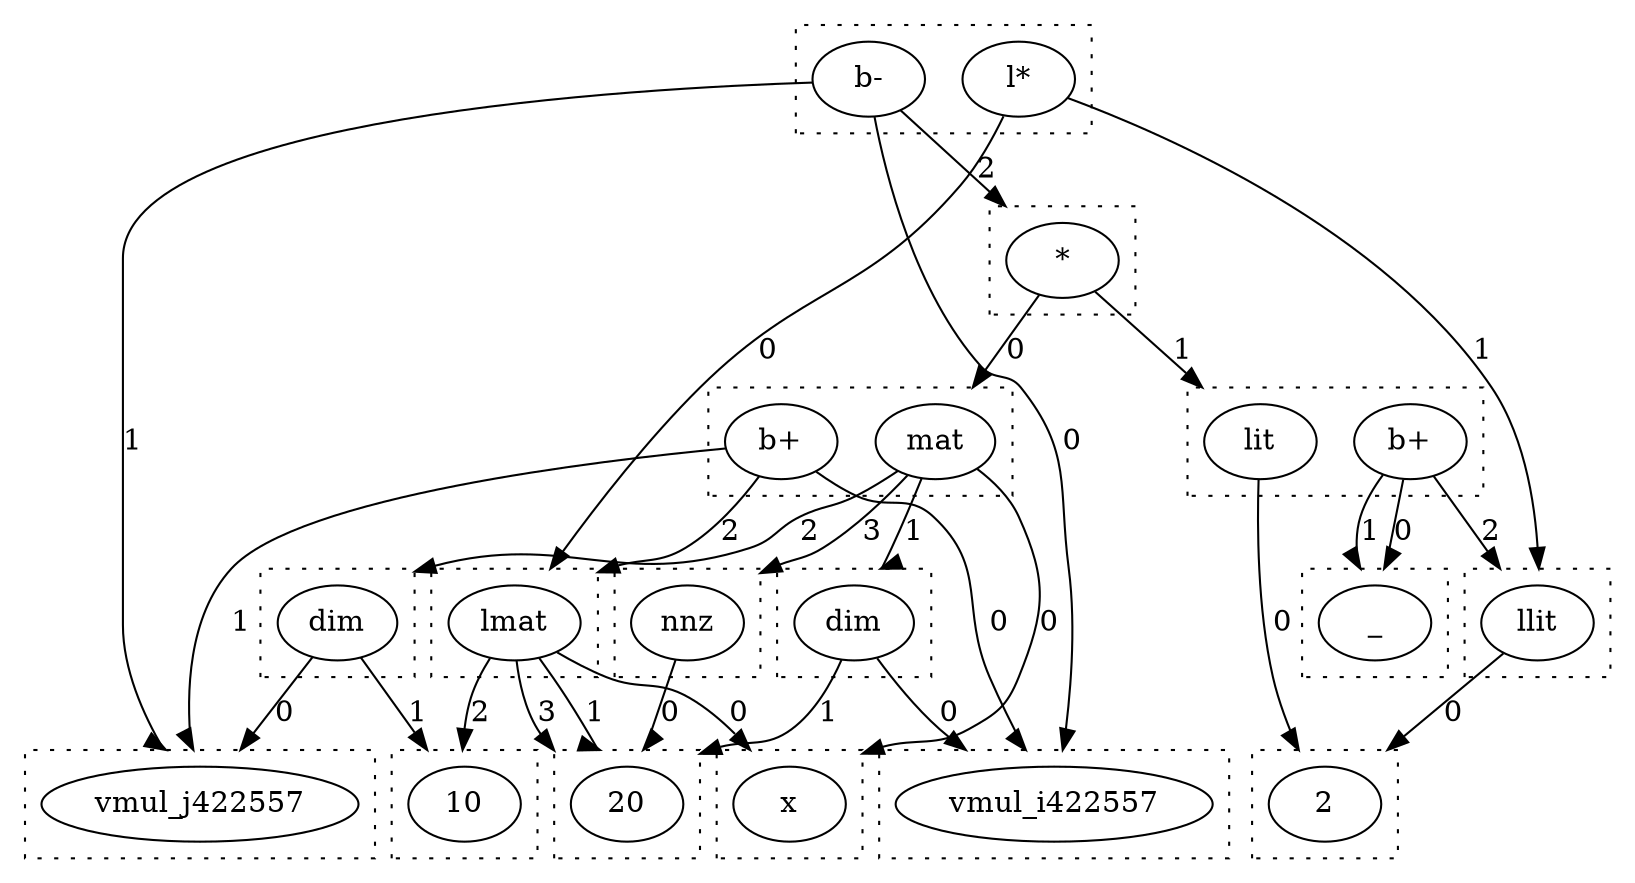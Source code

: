 digraph {
  compound=true
  subgraph cluster_0 {
    style=dotted
    0.0[label = "x"]
  }
  subgraph cluster_1 {
    style=dotted
    1.0[label = "20"]
  }
  subgraph cluster_2 {
    style=dotted
    2.0[label = "10"]
  }
  subgraph cluster_3 {
    style=dotted
    3.0[label = "lmat"]
  }
  subgraph cluster_4 {
    style=dotted
    4.0[label = "2"]
  }
  subgraph cluster_5 {
    style=dotted
    5.0[label = "llit"]
  }
  subgraph cluster_6 {
    style=dotted
    6.0[label = "b-"]
    6.1[label = "l*"]
  }
  subgraph cluster_7 {
    style=dotted
    7.0[label = "vmul_i422557"]
  }
  subgraph cluster_8 {
    style=dotted
    8.0[label = "vmul_j422557"]
  }
  subgraph cluster_9 {
    style=dotted
    9.0[label = "mat"]
    9.1[label = "b+"]
  }
  subgraph cluster_10 {
    style=dotted
    10.0[label = "_"]
  }
  subgraph cluster_11 {
    style=dotted
    11.0[label = "lit"]
    11.1[label = "b+"]
  }
  subgraph cluster_12 {
    style=dotted
    12.0[label = "*"]
  }
  subgraph cluster_14 {
    style=dotted
    14.0[label = "dim"]
  }
  subgraph cluster_15 {
    style=dotted
    15.0[label = "dim"]
  }
  subgraph cluster_16 {
    style=dotted
    16.0[label = "nnz"]
  }
  3.0 -> 0.0 [lhead = cluster_0, label = 0]
  3.0 -> 1.0 [lhead = cluster_1, label = 1]
  3.0 -> 2.0 [lhead = cluster_2, label = 2]
  3.0 -> 1.0 [lhead = cluster_1, label = 3]
  5.0 -> 4.0 [lhead = cluster_4, label = 0]
  6.0 -> 7.0 [lhead = cluster_7, label = 0]
  6.0 -> 8.0 [lhead = cluster_8, label = 1]
  6.0 -> 12.0 [lhead = cluster_12, label = 2]
  6.1 -> 3.0 [lhead = cluster_3, label = 0]
  6.1 -> 5.0 [lhead = cluster_5, label = 1]
  9.0 -> 0.0 [lhead = cluster_0, label = 0]
  9.0 -> 14.0 [lhead = cluster_14, label = 1]
  9.0 -> 15.0 [lhead = cluster_15, label = 2]
  9.0 -> 16.0 [lhead = cluster_16, label = 3]
  9.1 -> 7.0 [lhead = cluster_7, label = 0]
  9.1 -> 8.0 [lhead = cluster_8, label = 1]
  9.1 -> 3.0 [lhead = cluster_3, label = 2]
  11.0 -> 4.0 [lhead = cluster_4, label = 0]
  11.1 -> 10.0 [lhead = cluster_10, label = 0]
  11.1 -> 10.0 [lhead = cluster_10, label = 1]
  11.1 -> 5.0 [lhead = cluster_5, label = 2]
  12.0 -> 9.0 [lhead = cluster_9, label = 0]
  12.0 -> 11.0 [lhead = cluster_11, label = 1]
  14.0 -> 7.0 [lhead = cluster_7, label = 0]
  14.0 -> 1.0 [lhead = cluster_1, label = 1]
  15.0 -> 8.0 [lhead = cluster_8, label = 0]
  15.0 -> 2.0 [lhead = cluster_2, label = 1]
  16.0 -> 1.0 [lhead = cluster_1, label = 0]
}